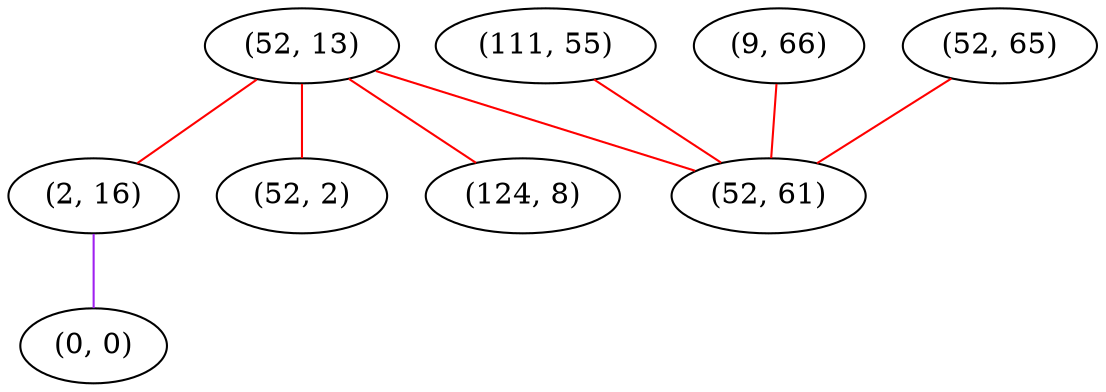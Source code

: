 graph "" {
"(52, 13)";
"(2, 16)";
"(0, 0)";
"(111, 55)";
"(9, 66)";
"(52, 2)";
"(52, 65)";
"(124, 8)";
"(52, 61)";
"(52, 13)" -- "(52, 61)"  [color=red, key=0, weight=1];
"(52, 13)" -- "(2, 16)"  [color=red, key=0, weight=1];
"(52, 13)" -- "(52, 2)"  [color=red, key=0, weight=1];
"(52, 13)" -- "(124, 8)"  [color=red, key=0, weight=1];
"(2, 16)" -- "(0, 0)"  [color=purple, key=0, weight=4];
"(111, 55)" -- "(52, 61)"  [color=red, key=0, weight=1];
"(9, 66)" -- "(52, 61)"  [color=red, key=0, weight=1];
"(52, 65)" -- "(52, 61)"  [color=red, key=0, weight=1];
}
